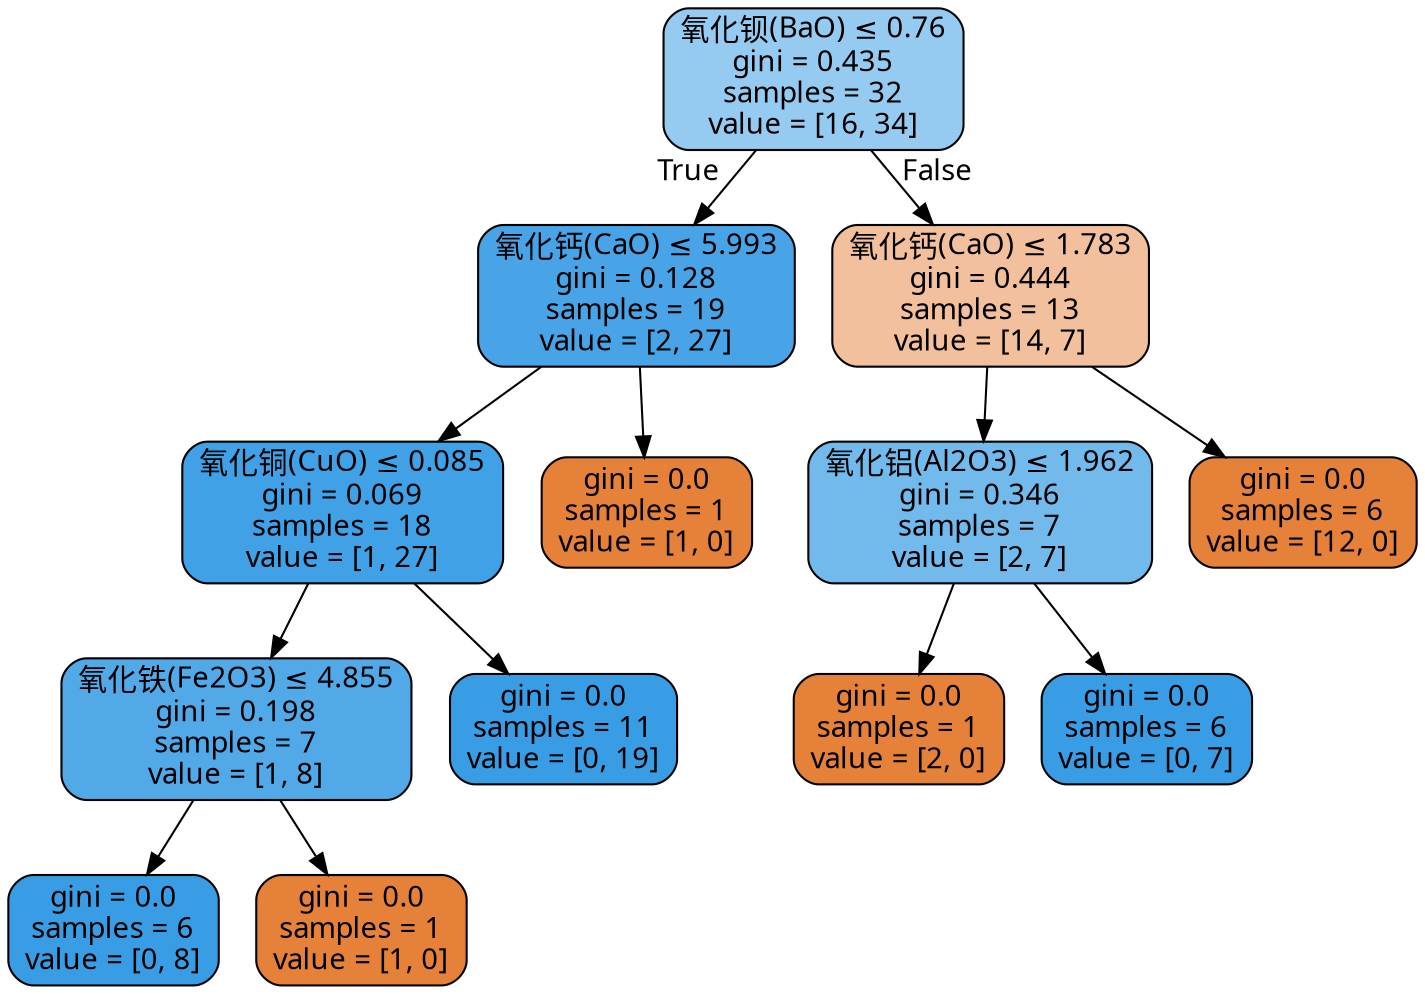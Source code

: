 digraph Tree {
node [shape=box, style="filled, rounded", color="black", fontname="DengXian"] ;
edge [fontname="DengXian"] ;
0 [label=<氧化钡(BaO) &le; 0.76<br/>gini = 0.435<br/>samples = 32<br/>value = [16, 34]>, fillcolor="#96cbf1"] ;
1 [label=<氧化钙(CaO) &le; 5.993<br/>gini = 0.128<br/>samples = 19<br/>value = [2, 27]>, fillcolor="#48a4e7"] ;
0 -> 1 [labeldistance=2.5, labelangle=45, headlabel="True"] ;
2 [label=<氧化铜(CuO) &le; 0.085<br/>gini = 0.069<br/>samples = 18<br/>value = [1, 27]>, fillcolor="#40a1e6"] ;
1 -> 2 ;
3 [label=<氧化铁(Fe2O3) &le; 4.855<br/>gini = 0.198<br/>samples = 7<br/>value = [1, 8]>, fillcolor="#52a9e8"] ;
2 -> 3 ;
4 [label=<gini = 0.0<br/>samples = 6<br/>value = [0, 8]>, fillcolor="#399de5"] ;
3 -> 4 ;
5 [label=<gini = 0.0<br/>samples = 1<br/>value = [1, 0]>, fillcolor="#e58139"] ;
3 -> 5 ;
6 [label=<gini = 0.0<br/>samples = 11<br/>value = [0, 19]>, fillcolor="#399de5"] ;
2 -> 6 ;
7 [label=<gini = 0.0<br/>samples = 1<br/>value = [1, 0]>, fillcolor="#e58139"] ;
1 -> 7 ;
8 [label=<氧化钙(CaO) &le; 1.783<br/>gini = 0.444<br/>samples = 13<br/>value = [14, 7]>, fillcolor="#f2c09c"] ;
0 -> 8 [labeldistance=2.5, labelangle=-45, headlabel="False"] ;
9 [label=<氧化铝(Al2O3) &le; 1.962<br/>gini = 0.346<br/>samples = 7<br/>value = [2, 7]>, fillcolor="#72b9ec"] ;
8 -> 9 ;
10 [label=<gini = 0.0<br/>samples = 1<br/>value = [2, 0]>, fillcolor="#e58139"] ;
9 -> 10 ;
11 [label=<gini = 0.0<br/>samples = 6<br/>value = [0, 7]>, fillcolor="#399de5"] ;
9 -> 11 ;
12 [label=<gini = 0.0<br/>samples = 6<br/>value = [12, 0]>, fillcolor="#e58139"] ;
8 -> 12 ;
}